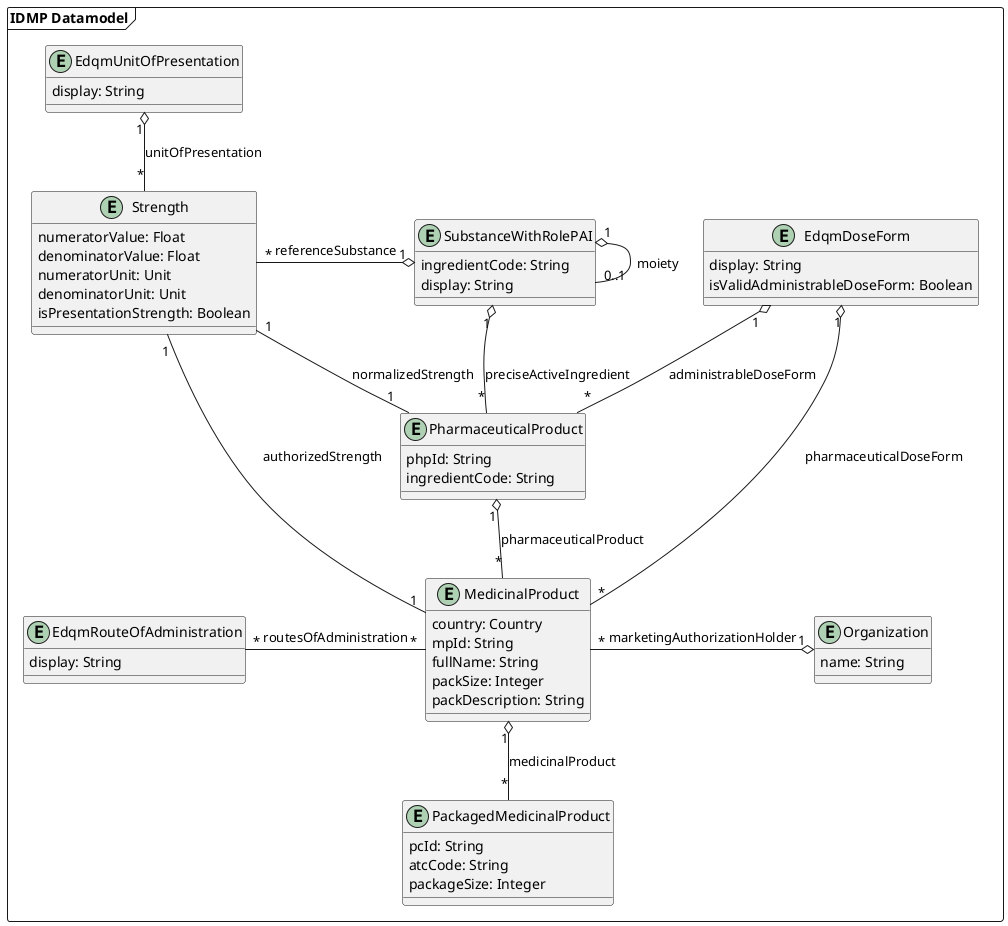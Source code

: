 @startuml
'https://plantuml.com/class-diagram

package "IDMP Datamodel" as idmpDatamodel <<frame>> {
    entity EdqmRouteOfAdministration {
        display: String
    }

    entity EdqmUnitOfPresentation {
        display: String
    }

    together {
        entity EdqmDoseForm {
            display: String
            isValidAdministrableDoseForm: Boolean
        }

        entity Strength {
            numeratorValue: Float
            denominatorValue: Float
            numeratorUnit: Unit
            denominatorUnit: Unit
            isPresentationStrength: Boolean
        }

        entity SubstanceWithRolePAI {
            ingredientCode: String
            display: String
        }
    }

    entity PharmaceuticalProduct {
        phpId: String
        ingredientCode: String
    }

    entity MedicinalProduct {
        country: Country
        mpId: String
        fullName: String
        packSize: Integer
        packDescription: String
    }

    entity PackagedMedicinalProduct {
        pcId: String
        atcCode: String
        packageSize: Integer
    }

    entity Organization {
        name: String
    }

    SubstanceWithRolePAI "1" o---- "*" PharmaceuticalProduct : preciseActiveIngredient
    SubstanceWithRolePAI "1" o- "0..1" SubstanceWithRolePAI : moiety
    EdqmDoseForm "1" o-- "*" PharmaceuticalProduct : administrableDoseForm
    Strength "1" -- "1" PharmaceuticalProduct : normalizedStrength

    PharmaceuticalProduct "1" o-- "*" MedicinalProduct : pharmaceuticalProduct

    MedicinalProduct "1" o-- "*" PackagedMedicinalProduct : medicinalProduct
    MedicinalProduct "*" --o "1" EdqmDoseForm : pharmaceuticalDoseForm
    MedicinalProduct "1" -- "1" Strength : authorizedStrength
    EdqmRouteOfAdministration "*" - "*" MedicinalProduct : routesOfAdministration
    EdqmUnitOfPresentation "1" o-- "*" Strength: unitOfPresentation

    MedicinalProduct "*" -o "1" Organization : marketingAuthorizationHolder

    Strength "*" -o "1" SubstanceWithRolePAI : referenceSubstance
}
@enduml